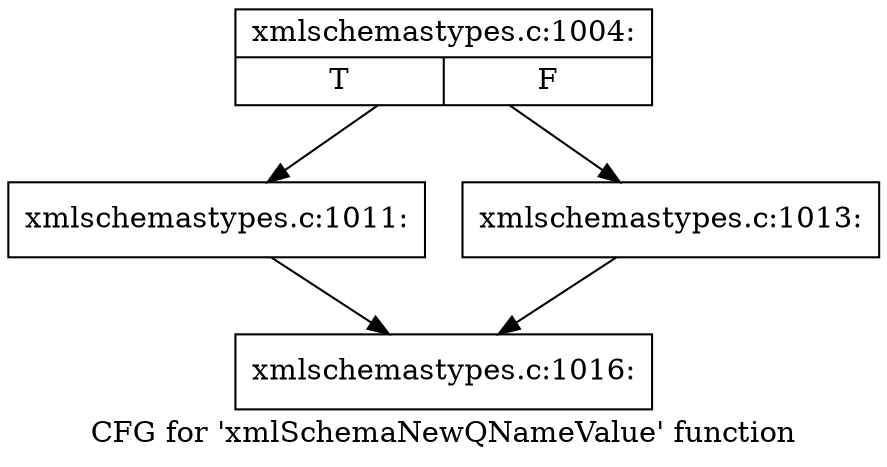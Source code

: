 digraph "CFG for 'xmlSchemaNewQNameValue' function" {
	label="CFG for 'xmlSchemaNewQNameValue' function";

	Node0x557d8d94ede0 [shape=record,label="{xmlschemastypes.c:1004:|{<s0>T|<s1>F}}"];
	Node0x557d8d94ede0 -> Node0x557d8d94eea0;
	Node0x557d8d94ede0 -> Node0x557d8d94ef70;
	Node0x557d8d94eea0 [shape=record,label="{xmlschemastypes.c:1011:}"];
	Node0x557d8d94eea0 -> Node0x557d8d94f9d0;
	Node0x557d8d94ef70 [shape=record,label="{xmlschemastypes.c:1013:}"];
	Node0x557d8d94ef70 -> Node0x557d8d94f9d0;
	Node0x557d8d94f9d0 [shape=record,label="{xmlschemastypes.c:1016:}"];
}
